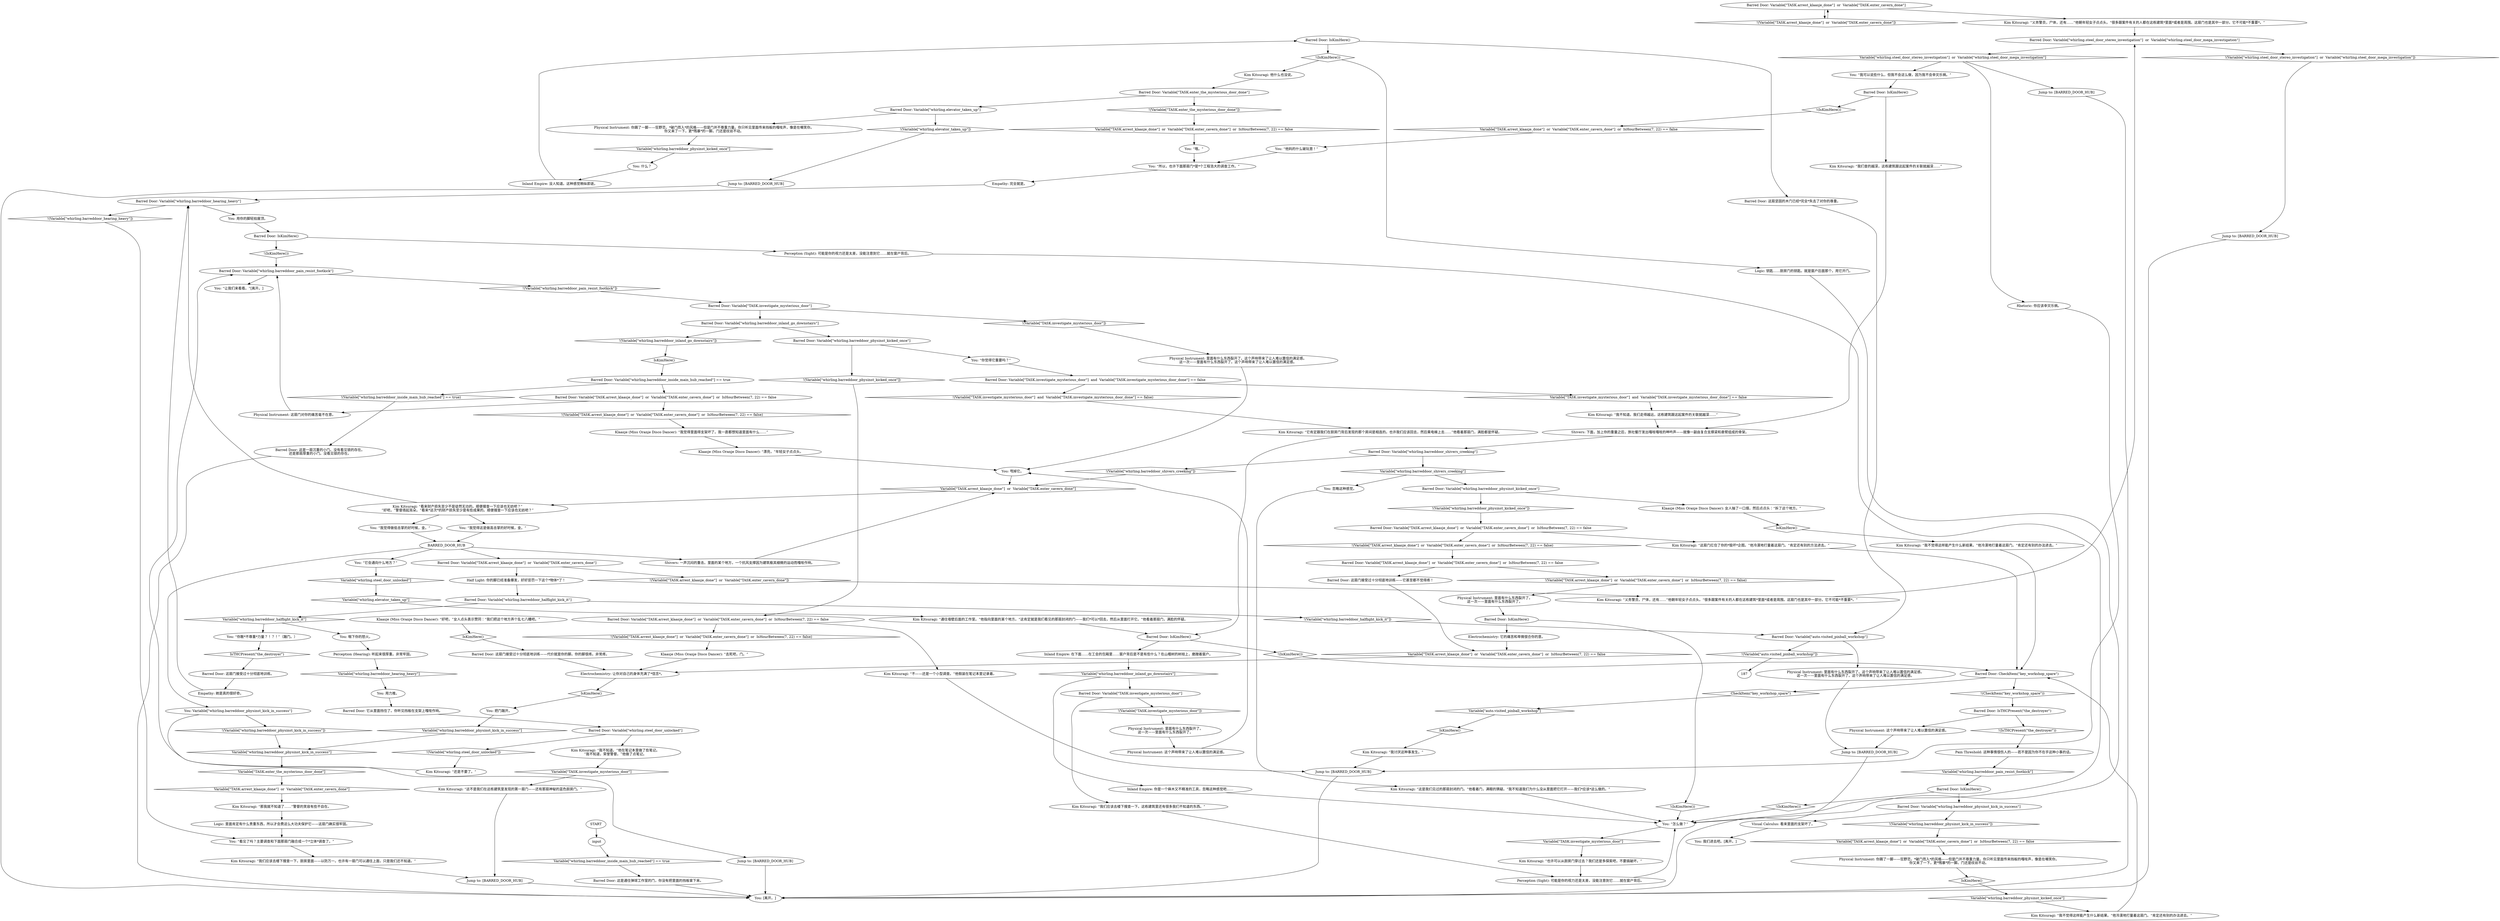 # WHIRLING F3 / BARRED DOOR
# This is the door on the roof. 
#Phys Inst white get in
# ==================================================
digraph G {
	  0 [label="START"];
	  1 [label="input"];
	  2 [label="You: “我觉得这是做高击掌的好时候，金。”"];
	  3 [label="Barred Door: 它从里面挡住了。你听见挡板在支架上嘎吱作响。"];
	  4 [label="Jump to: [BARRED_DOOR_HUB]"];
	  5 [label="Barred Door: 这是通往弹球工作室的门，你没有把里面的挡板拿下来。"];
	  6 [label="You: “你敢*不尊重*力量？！？！”（踹门。）"];
	  7 [label="Pain Threshold: 这种事情很伤人的——若不是因为你不在乎这种小事的话。"];
	  8 [label="Klaasje (Miss Oranje Disco Dancer): “去死吧，门。”"];
	  9 [label="Kim Kitsuragi: “通往墙壁后面的工作室。”他指向里面的某个地方。“这肯定就是我们看见的那扇封闭的门——我们*可以*回去，然后从里面打开它。”他看着那扇门，满脸的怀疑。"];
	  10 [label="Physical Instrument: 你踢了一脚——狂野范，*破门而入*的风格——但是门并不尊重力量。你只听见里面传来挡板的嘎吱声，像是在嘲笑你。\n你又来了一下，更*残暴*的一脚。门还是纹丝不动。"];
	  11 [label="Barred Door: Variable[\"whirling.barreddoor_halflight_kick_it\"]"];
	  12 [label="Variable[\"whirling.barreddoor_halflight_kick_it\"]", shape=diamond];
	  13 [label="!(Variable[\"whirling.barreddoor_halflight_kick_it\"])", shape=diamond];
	  14 [label="You: 咽下你的怒火。"];
	  15 [label="Klaasje (Miss Oranje Disco Dancer): “我觉得里面得支架坏了。我一直都想知道里面有什么……”"];
	  16 [label="You: “它会通向什么地方？”"];
	  17 [label="Kim Kitsuragi: “这不是我们在这栋建筑里发现的第一扇门——还有那扇神秘的蓝色厨房门。”"];
	  18 [label="Kim Kitsuragi: “义务警员，尸体，还有……”他朝年轻女子点点头。“很多跟案件有关的人都在这栋建筑*里面*或者是周围。这扇门也是其中一部分。它不可能*不重要*。”"];
	  19 [label="Physical Instrument: 里面有什么东西裂开了。\n这一次——里面有什么东西裂开了。"];
	  20 [label="Kim Kitsuragi: “我不知道。我们走得越远，这栋建筑跟这起案件的关联就越深……”"];
	  21 [label="Physical Instrument: 这个声响带来了让人难以置信的满足感。"];
	  22 [label="Shivers: 下面，加上你的重量之后，旅社餐厅发出嘎吱嘎吱的呻吟声——就像一副由复合支撑梁和悬臂组成的骨架。"];
	  23 [label="Barred Door: Variable[\"whirling.barreddoor_shivers_creeking\"]"];
	  24 [label="Variable[\"whirling.barreddoor_shivers_creeking\"]", shape=diamond];
	  25 [label="!(Variable[\"whirling.barreddoor_shivers_creeking\"])", shape=diamond];
	  26 [label="You: 我们进去吧。[离开。]"];
	  27 [label="Kim Kitsuragi: “我不觉得这样能产生什么新结果。”他冷漠地打量着这扇门。“肯定还有别的办法进去。”"];
	  28 [label="Perception (Sight): 可能是你的视力还是太差，没能注意到它……就在窗户背后。"];
	  29 [label="Inland Empire: 没人知道。这种感觉稍纵即逝。"];
	  30 [label="Barred Door: CheckItem(\"key_workshop_spare\")"];
	  31 [label="CheckItem(\"key_workshop_spare\")", shape=diamond];
	  32 [label="!(CheckItem(\"key_workshop_spare\"))", shape=diamond];
	  33 [label="Barred Door: Variable[\"whirling.steel_door_stereo_investigation\"]  or  Variable[\"whirling.steel_door_mega_investigation\"]"];
	  34 [label="Variable[\"whirling.steel_door_stereo_investigation\"]  or  Variable[\"whirling.steel_door_mega_investigation\"]", shape=diamond];
	  35 [label="!(Variable[\"whirling.steel_door_stereo_investigation\"]  or  Variable[\"whirling.steel_door_mega_investigation\"])", shape=diamond];
	  36 [label="Barred Door: 这扇门接受过十分彻底地训练。"];
	  37 [label="Barred Door: 这是一扇沉重的小门。没有看见锁的存在。\n还是那扇厚重的小门。没看见锁的存在。"];
	  38 [label="Kim Kitsuragi: “我不觉得这样能产生什么新结果。”他冷漠地打量着这扇门。“肯定还有别的办法进去。”"];
	  39 [label="Kim Kitsuragi: “也许可以从厨房门穿过去？我们还是多探索吧，不要搞破坏。”"];
	  40 [label="Barred Door: Variable[\"TASK.investigate_mysterious_door\"]  and  Variable[\"TASK.investigate_mysterious_door_done\"] == false"];
	  41 [label="Variable[\"TASK.investigate_mysterious_door\"]  and  Variable[\"TASK.investigate_mysterious_door_done\"] == false", shape=diamond];
	  42 [label="!(Variable[\"TASK.investigate_mysterious_door\"]  and  Variable[\"TASK.investigate_mysterious_door_done\"] == false)", shape=diamond];
	  43 [label="You: “我觉得做低击掌的好时候，金。”"];
	  44 [label="Klaasje (Miss Oranje Disco Dancer): “好吧，”女人点头表示赞同：“我们把这个地方弄个乱七八糟吧。”"];
	  45 [label="Barred Door: Variable[\"TASK.arrest_klaasje_done\"]  or  Variable[\"TASK.enter_cavern_done\"]  or  IsHourBetween(7, 22) == false"];
	  46 [label="Variable[\"TASK.arrest_klaasje_done\"]  or  Variable[\"TASK.enter_cavern_done\"]  or  IsHourBetween(7, 22) == false", shape=diamond];
	  47 [label="!(Variable[\"TASK.arrest_klaasje_done\"]  or  Variable[\"TASK.enter_cavern_done\"]  or  IsHourBetween(7, 22) == false)", shape=diamond];
	  48 [label="Kim Kitsuragi: “这扇门扛住了你的*毁坏*企图。”他冷漠地打量着这扇门。“肯定还有别的方法进去。”"];
	  49 [label="Barred Door: Variable[\"TASK.arrest_klaasje_done\"]  or  Variable[\"TASK.enter_cavern_done\"]  or  IsHourBetween(7, 22) == false"];
	  50 [label="Variable[\"TASK.arrest_klaasje_done\"]  or  Variable[\"TASK.enter_cavern_done\"]  or  IsHourBetween(7, 22) == false", shape=diamond];
	  51 [label="!(Variable[\"TASK.arrest_klaasje_done\"]  or  Variable[\"TASK.enter_cavern_done\"]  or  IsHourBetween(7, 22) == false)", shape=diamond];
	  52 [label="Kim Kitsuragi: “不——还是一个小型调查。”他假装在笔记本里记录着。"];
	  53 [label="Empathy: 完全就是。"];
	  54 [label="Logic: 里面肯定有什么贵重东西，所以才会费这么大功夫保护它——这扇门确实很牢固。"];
	  55 [label="You: 用力推。"];
	  56 [label="Barred Door: Variable[\"TASK.arrest_klaasje_done\"]  or  Variable[\"TASK.enter_cavern_done\"]"];
	  57 [label="Variable[\"TASK.arrest_klaasje_done\"]  or  Variable[\"TASK.enter_cavern_done\"]", shape=diamond];
	  58 [label="!(Variable[\"TASK.arrest_klaasje_done\"]  or  Variable[\"TASK.enter_cavern_done\"])", shape=diamond];
	  59 [label="Half Light: 你的脚已经准备爆发，好好惩罚一下这个*物体*了！"];
	  60 [label="Barred Door: Variable[\"whirling.barreddoor_pain_resist_footkick\"]"];
	  61 [label="Variable[\"whirling.barreddoor_pain_resist_footkick\"]", shape=diamond];
	  62 [label="!(Variable[\"whirling.barreddoor_pain_resist_footkick\"])", shape=diamond];
	  63 [label="You: “让我们来看看。”[离开。]"];
	  64 [label="Barred Door: Variable[\"whirling.barreddoor_hearing_heavy\"]"];
	  65 [label="Variable[\"whirling.barreddoor_hearing_heavy\"]", shape=diamond];
	  66 [label="!(Variable[\"whirling.barreddoor_hearing_heavy\"])", shape=diamond];
	  67 [label="You: 用你的脚轻拍屋顶。"];
	  68 [label="Barred Door: Variable[\"whirling.barreddoor_physinst_kicked_once\"]"];
	  69 [label="Variable[\"whirling.barreddoor_physinst_kicked_once\"]", shape=diamond];
	  70 [label="!(Variable[\"whirling.barreddoor_physinst_kicked_once\"])", shape=diamond];
	  71 [label="Klaasje (Miss Oranje Disco Dancer): 女人抽了一口烟，然后点点头：“拆了这个地方。”"];
	  72 [label="You: 什么？"];
	  73 [label="Inland Empire: 你是一个麻木又不精准的工具，忽略这种感觉吧……"];
	  74 [label="Kim Kitsuragi: “这是我们见过的那扇封闭的门。”他看着门，满眼的猜疑。“我不知道我们为什么没从里面把它打开——我们*应该*这么做的。”"];
	  75 [label="Kim Kitsuragi: “我讨厌这种事发生。”"];
	  76 [label="Kim Kitsuragi: “我们应该去楼下搜查一下，厨房里面——以防万一。也许有一扇门可以通往上面，只是我们还不知道。”"];
	  77 [label="Physical Instrument: 里面有什么东西裂开了。这个声响带来了让人难以置信的满足感。\n这一次——里面有什么东西裂开了。这个声响带来了让人难以置信的满足感。"];
	  78 [label="Kim Kitsuragi: “那我就不知道了……”警督的笑容有些不自在。"];
	  79 [label="BARRED_DOOR_HUB"];
	  80 [label="You: [离开。]"];
	  81 [label="Shivers: 一声沉闷的重击。里面的某个地方，一个抗风支撑因为建筑极其细微的运动而嘎吱作响。"];
	  82 [label="Barred Door: IsKimHere()"];
	  83 [label="IsKimHere()", shape=diamond];
	  84 [label="!(IsKimHere())", shape=diamond];
	  85 [label="Perception (Sight): 可能是你的视力还是太差，没能注意到它……就在窗户背后。"];
	  86 [label="Barred Door: IsKimHere()"];
	  87 [label="IsKimHere()", shape=diamond];
	  88 [label="!(IsKimHere())", shape=diamond];
	  89 [label="Barred Door: 这扇坚固的木门已经*完全*失去了对你的尊重。"];
	  90 [label="Perception (Hearing): 听起来很厚重。非常牢固。"];
	  91 [label="Barred Door: Variable[\"whirling.steel_door_unlocked\"]"];
	  92 [label="Variable[\"whirling.steel_door_unlocked\"]", shape=diamond];
	  93 [label="!(Variable[\"whirling.steel_door_unlocked\"])", shape=diamond];
	  94 [label="Kim Kitsuragi: “我不知道。”他在笔记本里做了些笔记。\n“我不知道，荣誉警督。”他做了点笔记。"];
	  95 [label="Kim Kitsuragi: “还是不要了。”"];
	  96 [label="Barred Door: 这扇门接受过十分彻底地训练——代价就是你的脚。你的脚很疼。非常疼。"];
	  97 [label="Barred Door: Variable[\"TASK.investigate_mysterious_door\"]"];
	  98 [label="Variable[\"TASK.investigate_mysterious_door\"]", shape=diamond];
	  99 [label="!(Variable[\"TASK.investigate_mysterious_door\"])", shape=diamond];
	  100 [label="Barred Door: Variable[\"whirling.barreddoor_inland_go_downstairs\"]"];
	  101 [label="Variable[\"whirling.barreddoor_inland_go_downstairs\"]", shape=diamond];
	  102 [label="!(Variable[\"whirling.barreddoor_inland_go_downstairs\"])", shape=diamond];
	  103 [label="Barred Door: Variable[\"whirling.barreddoor_physinst_kicked_once\"]"];
	  104 [label="Variable[\"whirling.barreddoor_physinst_kicked_once\"]", shape=diamond];
	  105 [label="!(Variable[\"whirling.barreddoor_physinst_kicked_once\"])", shape=diamond];
	  106 [label="You: “你觉得它重要吗？”"];
	  107 [label="Jump to: [BARRED_DOOR_HUB]"];
	  108 [label="Barred Door: IsKimHere()"];
	  109 [label="IsKimHere()", shape=diamond];
	  110 [label="!(IsKimHere())", shape=diamond];
	  111 [label="Inland Empire: 在下面……在工会的包厢里……窗户背后是不是有些什么？在山楂树的树枝上，磨蹭着窗户。"];
	  112 [label="Barred Door: IsTHCPresent(\"the_destroyer\")"];
	  113 [label="IsTHCPresent(\"the_destroyer\")", shape=diamond];
	  114 [label="!(IsTHCPresent(\"the_destroyer\"))", shape=diamond];
	  115 [label="Physical Instrument: 这个声响带来了让人难以置信的满足感。"];
	  116 [label="Barred Door: IsKimHere()"];
	  117 [label="IsKimHere()", shape=diamond];
	  118 [label="!(IsKimHere())", shape=diamond];
	  119 [label="Electrochemistry: 它的痛苦和卑微很合你的意。"];
	  120 [label="Empathy: 她是真的很好奇。"];
	  121 [label="Klaasje (Miss Oranje Disco Dancer): “漂亮，”年轻女子点点头。"];
	  122 [label="Jump to: [BARRED_DOOR_HUB]"];
	  123 [label="Barred Door: Variable[\"auto.visited_pinball_workshop\"]"];
	  124 [label="Variable[\"auto.visited_pinball_workshop\"]", shape=diamond];
	  125 [label="!(Variable[\"auto.visited_pinball_workshop\"])", shape=diamond];
	  126 [label="Physical Instrument: 里面有什么东西裂开了。这个声响带来了让人难以置信的满足感。\n这一次——里面有什么东西裂开了。这个声响带来了让人难以置信的满足感。"];
	  127 [label="Barred Door: Variable[\"TASK.arrest_klaasje_done\"]  or  Variable[\"TASK.enter_cavern_done\"]"];
	  128 [label="Variable[\"TASK.arrest_klaasje_done\"]  or  Variable[\"TASK.enter_cavern_done\"]", shape=diamond];
	  129 [label="!(Variable[\"TASK.arrest_klaasje_done\"]  or  Variable[\"TASK.enter_cavern_done\"])", shape=diamond];
	  130 [label="Kim Kitsuragi: “义务警员，尸体，还有……”他朝年轻女子点点头。“很多跟案件有关的人都在这栋建筑*里面*或者是周围。这扇门也是其中一部分。它不可能*不重要*。”"];
	  131 [label="Kim Kitsuragi: “看来财产损失至少不是徒然无功的。顺便搜查一下应该也无妨吧？”\n“好吧，”警督捂起耳朵。“看来*这次*的财产损失至少是有些成果的。顺便搜查一下应该也无妨吧？”"];
	  132 [label="You: 把门踹开。"];
	  133 [label="You: Variable[\"whirling.barreddoor_physinst_kick_in_success\"]"];
	  134 [label="Variable[\"whirling.barreddoor_physinst_kick_in_success\"]", shape=diamond];
	  135 [label="!(Variable[\"whirling.barreddoor_physinst_kick_in_success\"])", shape=diamond];
	  136 [label="Jump to: [BARRED_DOOR_HUB]"];
	  137 [label="You: “看见了吗？主要调查和下面那扇门融合成一个*立体*调查了。”"];
	  138 [label="You: “我可以说些什么，但我不会这么做，因为我不会幸灾乐祸。”"];
	  139 [label="Jump to: [BARRED_DOOR_HUB]"];
	  140 [label="Jump to: [BARRED_DOOR_HUB]"];
	  141 [label="Electrochemistry: 让你对自己的身体充满了*信念*。"];
	  142 [label="You: 甩掉它。"];
	  143 [label="You: 忽略这种感觉。"];
	  144 [label="Barred Door: Variable[\"TASK.investigate_mysterious_door\"]"];
	  145 [label="Variable[\"TASK.investigate_mysterious_door\"]", shape=diamond];
	  146 [label="!(Variable[\"TASK.investigate_mysterious_door\"])", shape=diamond];
	  147 [label="Kim Kitsuragi: “我们应该去楼下搜查一下。这栋建筑里还有很多我们不知道的东西。”"];
	  148 [label="Physical Instrument: 里面有什么东西裂开了。\n这一次——里面有什么东西裂开了。"];
	  149 [label="You: “哦。”"];
	  150 [label="Kim Kitsuragi: 他什么也没说。"];
	  151 [label="Barred Door: IsKimHere()"];
	  152 [label="IsKimHere()", shape=diamond];
	  153 [label="!(IsKimHere())", shape=diamond];
	  154 [label="Kim Kitsuragi: “我们查的越深，这栋建筑跟这起案件的关联就越深……”"];
	  155 [label="Kim Kitsuragi: “它肯定跟我们在厨房门背后发现的那个房间是相连的。也许我们应该回去，然后乘电梯上去……”他看着那扇门，满脸都是怀疑。"];
	  156 [label="Jump to: [BARRED_DOOR_HUB]"];
	  157 [label="You: “怎么做？”"];
	  158 [label="Barred Door: Variable[\"whirling.barreddoor_inside_main_hub_reached\"] == true"];
	  159 [label="Variable[\"whirling.barreddoor_inside_main_hub_reached\"] == true", shape=diamond];
	  160 [label="!(Variable[\"whirling.barreddoor_inside_main_hub_reached\"] == true)", shape=diamond];
	  161 [label="Barred Door: Variable[\"TASK.arrest_klaasje_done\"]  or  Variable[\"TASK.enter_cavern_done\"]  or  IsHourBetween(7, 22) == false"];
	  162 [label="Variable[\"TASK.arrest_klaasje_done\"]  or  Variable[\"TASK.enter_cavern_done\"]  or  IsHourBetween(7, 22) == false", shape=diamond];
	  163 [label="!(Variable[\"TASK.arrest_klaasje_done\"]  or  Variable[\"TASK.enter_cavern_done\"]  or  IsHourBetween(7, 22) == false)", shape=diamond];
	  164 [label="Physical Instrument: 这扇门对你的痛苦毫不在意。"];
	  165 [label="You: “所以，也许下面那扇门*是*个工程浩大的调查工作。”"];
	  166 [label="Rhetoric: 你应该幸灾乐祸。"];
	  167 [label="Barred Door: Variable[\"TASK.enter_the_mysterious_door_done\"]"];
	  168 [label="Variable[\"TASK.enter_the_mysterious_door_done\"]", shape=diamond];
	  169 [label="!(Variable[\"TASK.enter_the_mysterious_door_done\"])", shape=diamond];
	  170 [label="Barred Door: Variable[\"whirling.elevator_taken_up\"]"];
	  171 [label="Variable[\"whirling.elevator_taken_up\"]", shape=diamond];
	  172 [label="!(Variable[\"whirling.elevator_taken_up\"])", shape=diamond];
	  173 [label="Physical Instrument: 你踢了一脚——狂野范，*破门而入*的风格——但是门并不尊重力量。你只听见里面传来挡板的嘎吱声，像是在嘲笑你。\n你又来了一下，更*残暴*的一脚。门还是纹丝不动。"];
	  174 [label="Barred Door: Variable[\"TASK.arrest_klaasje_done\"]  or  Variable[\"TASK.enter_cavern_done\"]  or  IsHourBetween(7, 22) == false"];
	  175 [label="Variable[\"TASK.arrest_klaasje_done\"]  or  Variable[\"TASK.enter_cavern_done\"]  or  IsHourBetween(7, 22) == false", shape=diamond];
	  176 [label="!(Variable[\"TASK.arrest_klaasje_done\"]  or  Variable[\"TASK.enter_cavern_done\"]  or  IsHourBetween(7, 22) == false)", shape=diamond];
	  177 [label="Barred Door: 这扇门接受过十分彻底地训练——它甚至都不觉得疼！"];
	  178 [label="Barred Door: IsKimHere()"];
	  179 [label="IsKimHere()", shape=diamond];
	  180 [label="!(IsKimHere())", shape=diamond];
	  181 [label="Barred Door: Variable[\"whirling.barreddoor_physinst_kick_in_success\"]"];
	  182 [label="Variable[\"whirling.barreddoor_physinst_kick_in_success\"]", shape=diamond];
	  183 [label="!(Variable[\"whirling.barreddoor_physinst_kick_in_success\"])", shape=diamond];
	  184 [label="Visual Calculus: 看来里面的支架坏了。"];
	  185 [label="You: “他妈的什么破玩意！”"];
	  186 [label="Logic: 钥匙……厨房门的钥匙。就是窗户后面那个。用它开门。"];
	  0 -> 1
	  1 -> 159
	  2 -> 79
	  3 -> 91
	  4 -> 80
	  5 -> 80
	  6 -> 113
	  7 -> 61
	  8 -> 141
	  9 -> 108
	  10 -> 87
	  11 -> 12
	  11 -> 13
	  12 -> 6
	  12 -> 14
	  13 -> 123
	  14 -> 90
	  15 -> 121
	  16 -> 92
	  17 -> 107
	  18 -> 33
	  19 -> 116
	  20 -> 22
	  21 -> 142
	  22 -> 23
	  23 -> 24
	  23 -> 25
	  24 -> 68
	  24 -> 143
	  25 -> 57
	  27 -> 30
	  28 -> 157
	  29 -> 86
	  30 -> 32
	  30 -> 31
	  31 -> 124
	  32 -> 112
	  33 -> 34
	  33 -> 35
	  34 -> 138
	  34 -> 139
	  34 -> 166
	  35 -> 4
	  36 -> 120
	  37 -> 80
	  38 -> 30
	  39 -> 28
	  40 -> 41
	  40 -> 42
	  41 -> 20
	  42 -> 155
	  43 -> 79
	  44 -> 83
	  45 -> 48
	  45 -> 47
	  46 -> 10
	  47 -> 174
	  48 -> 30
	  49 -> 51
	  49 -> 52
	  50 -> 141
	  51 -> 8
	  52 -> 140
	  53 -> 64
	  54 -> 137
	  55 -> 3
	  56 -> 58
	  56 -> 59
	  57 -> 131
	  58 -> 18
	  59 -> 11
	  60 -> 62
	  60 -> 63
	  61 -> 178
	  62 -> 97
	  64 -> 66
	  64 -> 67
	  65 -> 55
	  66 -> 137
	  67 -> 82
	  68 -> 70
	  68 -> 71
	  69 -> 72
	  70 -> 45
	  71 -> 109
	  72 -> 29
	  73 -> 157
	  74 -> 157
	  75 -> 140
	  76 -> 107
	  77 -> 142
	  78 -> 54
	  79 -> 56
	  79 -> 16
	  79 -> 133
	  79 -> 81
	  81 -> 57
	  82 -> 84
	  82 -> 85
	  83 -> 96
	  84 -> 60
	  85 -> 157
	  86 -> 88
	  86 -> 89
	  87 -> 104
	  88 -> 186
	  88 -> 150
	  89 -> 123
	  90 -> 65
	  91 -> 93
	  91 -> 94
	  92 -> 171
	  93 -> 95
	  94 -> 98
	  95 -> 60
	  96 -> 141
	  97 -> 99
	  97 -> 100
	  98 -> 17
	  99 -> 77
	  100 -> 102
	  100 -> 103
	  101 -> 144
	  101 -> 73
	  102 -> 179
	  103 -> 105
	  103 -> 106
	  104 -> 27
	  105 -> 49
	  106 -> 40
	  107 -> 80
	  108 -> 110
	  108 -> 111
	  109 -> 38
	  110 -> 30
	  111 -> 101
	  112 -> 114
	  112 -> 115
	  113 -> 36
	  114 -> 7
	  115 -> 122
	  116 -> 118
	  116 -> 119
	  117 -> 75
	  118 -> 157
	  119 -> 50
	  120 -> 64
	  121 -> 142
	  122 -> 80
	  123 -> 125
	  123 -> 126
	  124 -> 117
	  125 -> 187
	  126 -> 122
	  127 -> 129
	  127 -> 130
	  128 -> 78
	  129 -> 127
	  130 -> 33
	  131 -> 64
	  131 -> 2
	  131 -> 43
	  132 -> 134
	  133 -> 136
	  133 -> 135
	  134 -> 182
	  135 -> 182
	  136 -> 80
	  137 -> 76
	  138 -> 151
	  139 -> 80
	  140 -> 80
	  141 -> 152
	  142 -> 57
	  143 -> 74
	  144 -> 146
	  144 -> 147
	  145 -> 39
	  146 -> 148
	  147 -> 28
	  148 -> 21
	  149 -> 165
	  150 -> 167
	  151 -> 153
	  151 -> 154
	  152 -> 132
	  153 -> 162
	  154 -> 22
	  155 -> 108
	  156 -> 80
	  157 -> 145
	  158 -> 160
	  158 -> 161
	  159 -> 5
	  160 -> 37
	  161 -> 163
	  161 -> 164
	  162 -> 185
	  163 -> 15
	  164 -> 60
	  165 -> 53
	  166 -> 140
	  167 -> 169
	  167 -> 170
	  168 -> 128
	  169 -> 175
	  170 -> 172
	  170 -> 173
	  171 -> 9
	  172 -> 156
	  173 -> 69
	  174 -> 176
	  174 -> 177
	  175 -> 149
	  176 -> 19
	  177 -> 50
	  178 -> 180
	  178 -> 181
	  179 -> 158
	  180 -> 157
	  181 -> 184
	  181 -> 183
	  182 -> 168
	  183 -> 46
	  184 -> 26
	  185 -> 165
	  186 -> 157
}

